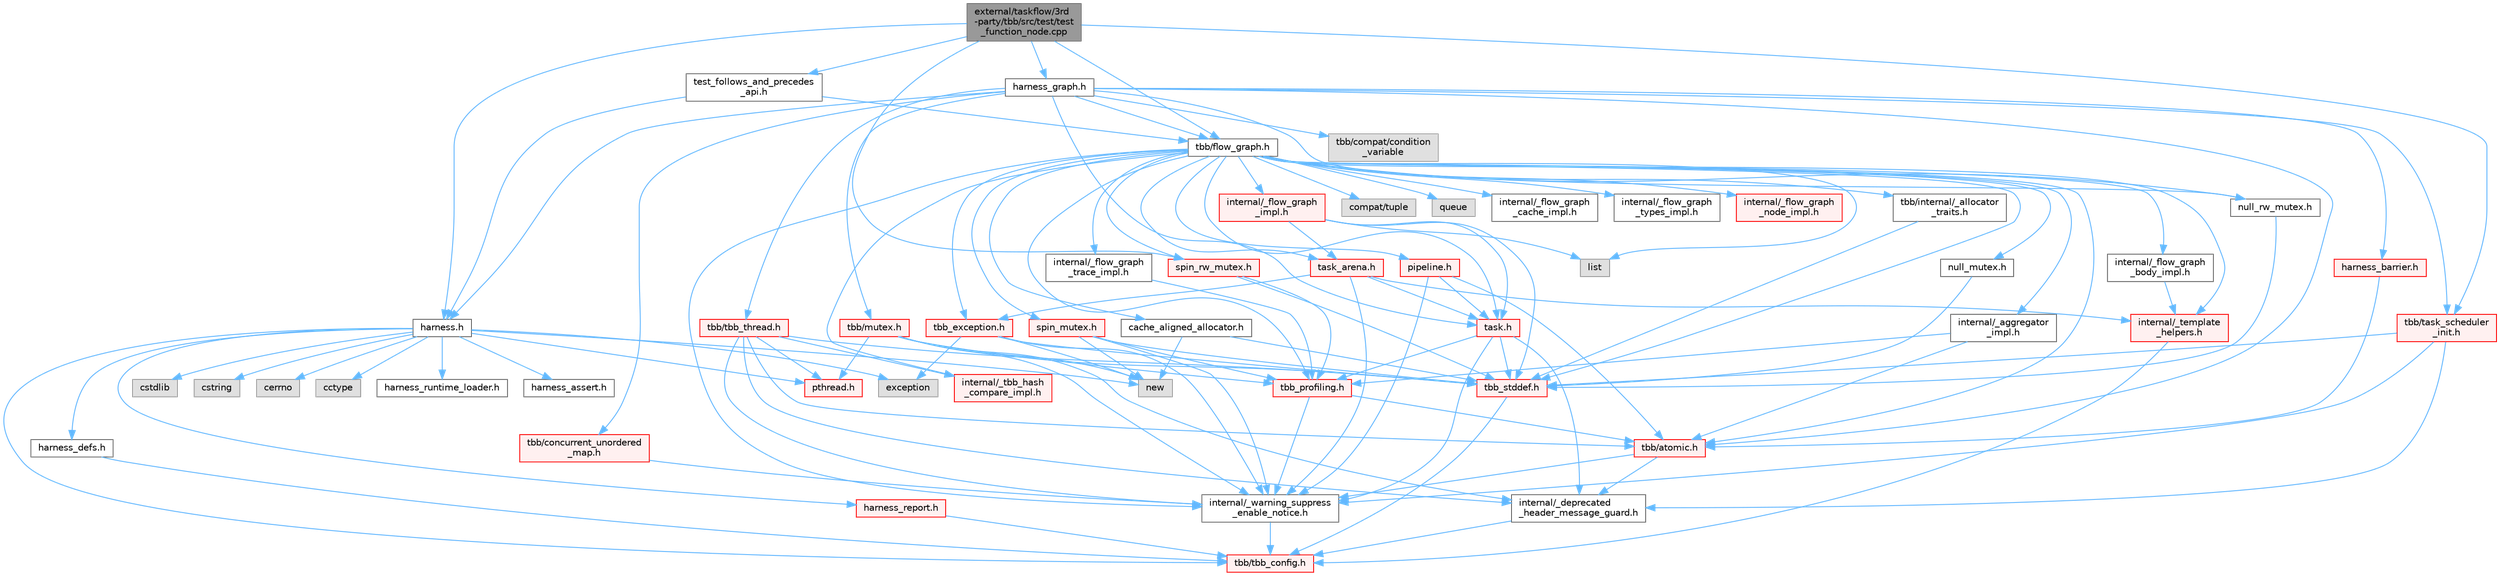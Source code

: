 digraph "external/taskflow/3rd-party/tbb/src/test/test_function_node.cpp"
{
 // LATEX_PDF_SIZE
  bgcolor="transparent";
  edge [fontname=Helvetica,fontsize=10,labelfontname=Helvetica,labelfontsize=10];
  node [fontname=Helvetica,fontsize=10,shape=box,height=0.2,width=0.4];
  Node1 [id="Node000001",label="external/taskflow/3rd\l-party/tbb/src/test/test\l_function_node.cpp",height=0.2,width=0.4,color="gray40", fillcolor="grey60", style="filled", fontcolor="black",tooltip=" "];
  Node1 -> Node2 [id="edge1_Node000001_Node000002",color="steelblue1",style="solid",tooltip=" "];
  Node2 [id="Node000002",label="harness.h",height=0.2,width=0.4,color="grey40", fillcolor="white", style="filled",URL="$harness_8h.html",tooltip=" "];
  Node2 -> Node3 [id="edge2_Node000002_Node000003",color="steelblue1",style="solid",tooltip=" "];
  Node3 [id="Node000003",label="tbb/tbb_config.h",height=0.2,width=0.4,color="red", fillcolor="#FFF0F0", style="filled",URL="$tbb__config_8h.html",tooltip=" "];
  Node2 -> Node5 [id="edge3_Node000002_Node000005",color="steelblue1",style="solid",tooltip=" "];
  Node5 [id="Node000005",label="harness_defs.h",height=0.2,width=0.4,color="grey40", fillcolor="white", style="filled",URL="$harness__defs_8h.html",tooltip=" "];
  Node5 -> Node3 [id="edge4_Node000005_Node000003",color="steelblue1",style="solid",tooltip=" "];
  Node2 -> Node6 [id="edge5_Node000002_Node000006",color="steelblue1",style="solid",tooltip=" "];
  Node6 [id="Node000006",label="cstdlib",height=0.2,width=0.4,color="grey60", fillcolor="#E0E0E0", style="filled",tooltip=" "];
  Node2 -> Node7 [id="edge6_Node000002_Node000007",color="steelblue1",style="solid",tooltip=" "];
  Node7 [id="Node000007",label="cstring",height=0.2,width=0.4,color="grey60", fillcolor="#E0E0E0", style="filled",tooltip=" "];
  Node2 -> Node8 [id="edge7_Node000002_Node000008",color="steelblue1",style="solid",tooltip=" "];
  Node8 [id="Node000008",label="cerrno",height=0.2,width=0.4,color="grey60", fillcolor="#E0E0E0", style="filled",tooltip=" "];
  Node2 -> Node9 [id="edge8_Node000002_Node000009",color="steelblue1",style="solid",tooltip=" "];
  Node9 [id="Node000009",label="cctype",height=0.2,width=0.4,color="grey60", fillcolor="#E0E0E0", style="filled",tooltip=" "];
  Node2 -> Node10 [id="edge9_Node000002_Node000010",color="steelblue1",style="solid",tooltip=" "];
  Node10 [id="Node000010",label="new",height=0.2,width=0.4,color="grey60", fillcolor="#E0E0E0", style="filled",tooltip=" "];
  Node2 -> Node11 [id="edge10_Node000002_Node000011",color="steelblue1",style="solid",tooltip=" "];
  Node11 [id="Node000011",label="pthread.h",height=0.2,width=0.4,color="red", fillcolor="#FFF0F0", style="filled",URL="$pthread_8h.html",tooltip=" "];
  Node2 -> Node57 [id="edge11_Node000002_Node000057",color="steelblue1",style="solid",tooltip=" "];
  Node57 [id="Node000057",label="harness_runtime_loader.h",height=0.2,width=0.4,color="grey40", fillcolor="white", style="filled",URL="$harness__runtime__loader_8h.html",tooltip=" "];
  Node2 -> Node58 [id="edge12_Node000002_Node000058",color="steelblue1",style="solid",tooltip=" "];
  Node58 [id="Node000058",label="harness_report.h",height=0.2,width=0.4,color="red", fillcolor="#FFF0F0", style="filled",URL="$harness__report_8h.html",tooltip=" "];
  Node58 -> Node3 [id="edge13_Node000058_Node000003",color="steelblue1",style="solid",tooltip=" "];
  Node2 -> Node24 [id="edge14_Node000002_Node000024",color="steelblue1",style="solid",tooltip=" "];
  Node24 [id="Node000024",label="exception",height=0.2,width=0.4,color="grey60", fillcolor="#E0E0E0", style="filled",tooltip=" "];
  Node2 -> Node61 [id="edge15_Node000002_Node000061",color="steelblue1",style="solid",tooltip=" "];
  Node61 [id="Node000061",label="harness_assert.h",height=0.2,width=0.4,color="grey40", fillcolor="white", style="filled",URL="$harness__assert_8h.html",tooltip=" "];
  Node1 -> Node62 [id="edge16_Node000001_Node000062",color="steelblue1",style="solid",tooltip=" "];
  Node62 [id="Node000062",label="harness_graph.h",height=0.2,width=0.4,color="grey40", fillcolor="white", style="filled",URL="$harness__graph_8h.html",tooltip=" "];
  Node62 -> Node2 [id="edge17_Node000062_Node000002",color="steelblue1",style="solid",tooltip=" "];
  Node62 -> Node63 [id="edge18_Node000062_Node000063",color="steelblue1",style="solid",tooltip=" "];
  Node63 [id="Node000063",label="harness_barrier.h",height=0.2,width=0.4,color="red", fillcolor="#FFF0F0", style="filled",URL="$harness__barrier_8h.html",tooltip=" "];
  Node63 -> Node64 [id="edge19_Node000063_Node000064",color="steelblue1",style="solid",tooltip=" "];
  Node64 [id="Node000064",label="tbb/atomic.h",height=0.2,width=0.4,color="red", fillcolor="#FFF0F0", style="filled",URL="$external_2taskflow_23rd-party_2tbb_2include_2tbb_2atomic_8h.html",tooltip=" "];
  Node64 -> Node65 [id="edge20_Node000064_Node000065",color="steelblue1",style="solid",tooltip=" "];
  Node65 [id="Node000065",label="internal/_deprecated\l_header_message_guard.h",height=0.2,width=0.4,color="grey40", fillcolor="white", style="filled",URL="$__deprecated__header__message__guard_8h.html",tooltip=" "];
  Node65 -> Node3 [id="edge21_Node000065_Node000003",color="steelblue1",style="solid",tooltip=" "];
  Node64 -> Node66 [id="edge22_Node000064_Node000066",color="steelblue1",style="solid",tooltip=" "];
  Node66 [id="Node000066",label="internal/_warning_suppress\l_enable_notice.h",height=0.2,width=0.4,color="grey40", fillcolor="white", style="filled",URL="$__warning__suppress__enable__notice_8h.html",tooltip=" "];
  Node66 -> Node3 [id="edge23_Node000066_Node000003",color="steelblue1",style="solid",tooltip=" "];
  Node62 -> Node73 [id="edge24_Node000062_Node000073",color="steelblue1",style="solid",tooltip=" "];
  Node73 [id="Node000073",label="tbb/flow_graph.h",height=0.2,width=0.4,color="grey40", fillcolor="white", style="filled",URL="$flow__graph_8h.html",tooltip="The graph related classes and functions"];
  Node73 -> Node66 [id="edge25_Node000073_Node000066",color="steelblue1",style="solid",tooltip=" "];
  Node73 -> Node68 [id="edge26_Node000073_Node000068",color="steelblue1",style="solid",tooltip=" "];
  Node68 [id="Node000068",label="tbb_stddef.h",height=0.2,width=0.4,color="red", fillcolor="#FFF0F0", style="filled",URL="$tbb__stddef_8h.html",tooltip=" "];
  Node68 -> Node3 [id="edge27_Node000068_Node000003",color="steelblue1",style="solid",tooltip=" "];
  Node73 -> Node64 [id="edge28_Node000073_Node000064",color="steelblue1",style="solid",tooltip=" "];
  Node73 -> Node74 [id="edge29_Node000073_Node000074",color="steelblue1",style="solid",tooltip=" "];
  Node74 [id="Node000074",label="spin_mutex.h",height=0.2,width=0.4,color="red", fillcolor="#FFF0F0", style="filled",URL="$external_2taskflow_23rd-party_2tbb_2include_2tbb_2spin__mutex_8h.html",tooltip=" "];
  Node74 -> Node66 [id="edge30_Node000074_Node000066",color="steelblue1",style="solid",tooltip=" "];
  Node74 -> Node10 [id="edge31_Node000074_Node000010",color="steelblue1",style="solid",tooltip=" "];
  Node74 -> Node68 [id="edge32_Node000074_Node000068",color="steelblue1",style="solid",tooltip=" "];
  Node74 -> Node76 [id="edge33_Node000074_Node000076",color="steelblue1",style="solid",tooltip=" "];
  Node76 [id="Node000076",label="tbb_profiling.h",height=0.2,width=0.4,color="red", fillcolor="#FFF0F0", style="filled",URL="$tbb__profiling_8h.html",tooltip=" "];
  Node76 -> Node66 [id="edge34_Node000076_Node000066",color="steelblue1",style="solid",tooltip=" "];
  Node76 -> Node64 [id="edge35_Node000076_Node000064",color="steelblue1",style="solid",tooltip=" "];
  Node73 -> Node79 [id="edge36_Node000073_Node000079",color="steelblue1",style="solid",tooltip=" "];
  Node79 [id="Node000079",label="null_mutex.h",height=0.2,width=0.4,color="grey40", fillcolor="white", style="filled",URL="$external_2taskflow_23rd-party_2tbb_2include_2tbb_2null__mutex_8h.html",tooltip=" "];
  Node79 -> Node68 [id="edge37_Node000079_Node000068",color="steelblue1",style="solid",tooltip=" "];
  Node73 -> Node80 [id="edge38_Node000073_Node000080",color="steelblue1",style="solid",tooltip=" "];
  Node80 [id="Node000080",label="spin_rw_mutex.h",height=0.2,width=0.4,color="red", fillcolor="#FFF0F0", style="filled",URL="$spin__rw__mutex_8h.html",tooltip=" "];
  Node80 -> Node68 [id="edge39_Node000080_Node000068",color="steelblue1",style="solid",tooltip=" "];
  Node80 -> Node76 [id="edge40_Node000080_Node000076",color="steelblue1",style="solid",tooltip=" "];
  Node73 -> Node81 [id="edge41_Node000073_Node000081",color="steelblue1",style="solid",tooltip=" "];
  Node81 [id="Node000081",label="null_rw_mutex.h",height=0.2,width=0.4,color="grey40", fillcolor="white", style="filled",URL="$null__rw__mutex_8h.html",tooltip=" "];
  Node81 -> Node68 [id="edge42_Node000081_Node000068",color="steelblue1",style="solid",tooltip=" "];
  Node73 -> Node82 [id="edge43_Node000073_Node000082",color="steelblue1",style="solid",tooltip=" "];
  Node82 [id="Node000082",label="task.h",height=0.2,width=0.4,color="red", fillcolor="#FFF0F0", style="filled",URL="$task_8h.html",tooltip=" "];
  Node82 -> Node65 [id="edge44_Node000082_Node000065",color="steelblue1",style="solid",tooltip=" "];
  Node82 -> Node66 [id="edge45_Node000082_Node000066",color="steelblue1",style="solid",tooltip=" "];
  Node82 -> Node68 [id="edge46_Node000082_Node000068",color="steelblue1",style="solid",tooltip=" "];
  Node82 -> Node76 [id="edge47_Node000082_Node000076",color="steelblue1",style="solid",tooltip=" "];
  Node73 -> Node84 [id="edge48_Node000073_Node000084",color="steelblue1",style="solid",tooltip=" "];
  Node84 [id="Node000084",label="cache_aligned_allocator.h",height=0.2,width=0.4,color="grey40", fillcolor="white", style="filled",URL="$cache__aligned__allocator_8h.html",tooltip=" "];
  Node84 -> Node10 [id="edge49_Node000084_Node000010",color="steelblue1",style="solid",tooltip=" "];
  Node84 -> Node68 [id="edge50_Node000084_Node000068",color="steelblue1",style="solid",tooltip=" "];
  Node73 -> Node85 [id="edge51_Node000073_Node000085",color="steelblue1",style="solid",tooltip=" "];
  Node85 [id="Node000085",label="tbb_exception.h",height=0.2,width=0.4,color="red", fillcolor="#FFF0F0", style="filled",URL="$tbb__exception_8h.html",tooltip=" "];
  Node85 -> Node66 [id="edge52_Node000085_Node000066",color="steelblue1",style="solid",tooltip=" "];
  Node85 -> Node68 [id="edge53_Node000085_Node000068",color="steelblue1",style="solid",tooltip=" "];
  Node85 -> Node24 [id="edge54_Node000085_Node000024",color="steelblue1",style="solid",tooltip=" "];
  Node85 -> Node10 [id="edge55_Node000085_Node000010",color="steelblue1",style="solid",tooltip=" "];
  Node73 -> Node88 [id="edge56_Node000073_Node000088",color="steelblue1",style="solid",tooltip=" "];
  Node88 [id="Node000088",label="pipeline.h",height=0.2,width=0.4,color="red", fillcolor="#FFF0F0", style="filled",URL="$pipeline_8h.html",tooltip=" "];
  Node88 -> Node66 [id="edge57_Node000088_Node000066",color="steelblue1",style="solid",tooltip=" "];
  Node88 -> Node64 [id="edge58_Node000088_Node000064",color="steelblue1",style="solid",tooltip=" "];
  Node88 -> Node82 [id="edge59_Node000088_Node000082",color="steelblue1",style="solid",tooltip=" "];
  Node73 -> Node89 [id="edge60_Node000073_Node000089",color="steelblue1",style="solid",tooltip=" "];
  Node89 [id="Node000089",label="internal/_template\l_helpers.h",height=0.2,width=0.4,color="red", fillcolor="#FFF0F0", style="filled",URL="$__template__helpers_8h.html",tooltip=" "];
  Node89 -> Node3 [id="edge61_Node000089_Node000003",color="steelblue1",style="solid",tooltip=" "];
  Node73 -> Node90 [id="edge62_Node000073_Node000090",color="steelblue1",style="solid",tooltip=" "];
  Node90 [id="Node000090",label="internal/_aggregator\l_impl.h",height=0.2,width=0.4,color="grey40", fillcolor="white", style="filled",URL="$__aggregator__impl_8h.html",tooltip=" "];
  Node90 -> Node64 [id="edge63_Node000090_Node000064",color="steelblue1",style="solid",tooltip=" "];
  Node90 -> Node76 [id="edge64_Node000090_Node000076",color="steelblue1",style="solid",tooltip=" "];
  Node73 -> Node91 [id="edge65_Node000073_Node000091",color="steelblue1",style="solid",tooltip=" "];
  Node91 [id="Node000091",label="tbb/internal/_allocator\l_traits.h",height=0.2,width=0.4,color="grey40", fillcolor="white", style="filled",URL="$__allocator__traits_8h.html",tooltip=" "];
  Node91 -> Node68 [id="edge66_Node000091_Node000068",color="steelblue1",style="solid",tooltip=" "];
  Node73 -> Node76 [id="edge67_Node000073_Node000076",color="steelblue1",style="solid",tooltip=" "];
  Node73 -> Node92 [id="edge68_Node000073_Node000092",color="steelblue1",style="solid",tooltip=" "];
  Node92 [id="Node000092",label="task_arena.h",height=0.2,width=0.4,color="red", fillcolor="#FFF0F0", style="filled",URL="$task__arena_8h.html",tooltip=" "];
  Node92 -> Node66 [id="edge69_Node000092_Node000066",color="steelblue1",style="solid",tooltip=" "];
  Node92 -> Node82 [id="edge70_Node000092_Node000082",color="steelblue1",style="solid",tooltip=" "];
  Node92 -> Node85 [id="edge71_Node000092_Node000085",color="steelblue1",style="solid",tooltip=" "];
  Node92 -> Node89 [id="edge72_Node000092_Node000089",color="steelblue1",style="solid",tooltip=" "];
  Node73 -> Node93 [id="edge73_Node000073_Node000093",color="steelblue1",style="solid",tooltip=" "];
  Node93 [id="Node000093",label="compat/tuple",height=0.2,width=0.4,color="grey60", fillcolor="#E0E0E0", style="filled",tooltip=" "];
  Node73 -> Node94 [id="edge74_Node000073_Node000094",color="steelblue1",style="solid",tooltip=" "];
  Node94 [id="Node000094",label="list",height=0.2,width=0.4,color="grey60", fillcolor="#E0E0E0", style="filled",tooltip=" "];
  Node73 -> Node95 [id="edge75_Node000073_Node000095",color="steelblue1",style="solid",tooltip=" "];
  Node95 [id="Node000095",label="queue",height=0.2,width=0.4,color="grey60", fillcolor="#E0E0E0", style="filled",tooltip=" "];
  Node73 -> Node96 [id="edge76_Node000073_Node000096",color="steelblue1",style="solid",tooltip=" "];
  Node96 [id="Node000096",label="internal/_flow_graph\l_impl.h",height=0.2,width=0.4,color="red", fillcolor="#FFF0F0", style="filled",URL="$__flow__graph__impl_8h.html",tooltip=" "];
  Node96 -> Node68 [id="edge77_Node000096_Node000068",color="steelblue1",style="solid",tooltip=" "];
  Node96 -> Node82 [id="edge78_Node000096_Node000082",color="steelblue1",style="solid",tooltip=" "];
  Node96 -> Node92 [id="edge79_Node000096_Node000092",color="steelblue1",style="solid",tooltip=" "];
  Node96 -> Node94 [id="edge80_Node000096_Node000094",color="steelblue1",style="solid",tooltip=" "];
  Node73 -> Node98 [id="edge81_Node000073_Node000098",color="steelblue1",style="solid",tooltip=" "];
  Node98 [id="Node000098",label="internal/_flow_graph\l_trace_impl.h",height=0.2,width=0.4,color="grey40", fillcolor="white", style="filled",URL="$__flow__graph__trace__impl_8h.html",tooltip=" "];
  Node98 -> Node76 [id="edge82_Node000098_Node000076",color="steelblue1",style="solid",tooltip=" "];
  Node73 -> Node99 [id="edge83_Node000073_Node000099",color="steelblue1",style="solid",tooltip=" "];
  Node99 [id="Node000099",label="internal/_tbb_hash\l_compare_impl.h",height=0.2,width=0.4,color="red", fillcolor="#FFF0F0", style="filled",URL="$__tbb__hash__compare__impl_8h.html",tooltip=" "];
  Node73 -> Node100 [id="edge84_Node000073_Node000100",color="steelblue1",style="solid",tooltip=" "];
  Node100 [id="Node000100",label="internal/_flow_graph\l_body_impl.h",height=0.2,width=0.4,color="grey40", fillcolor="white", style="filled",URL="$__flow__graph__body__impl_8h.html",tooltip=" "];
  Node100 -> Node89 [id="edge85_Node000100_Node000089",color="steelblue1",style="solid",tooltip=" "];
  Node73 -> Node101 [id="edge86_Node000073_Node000101",color="steelblue1",style="solid",tooltip=" "];
  Node101 [id="Node000101",label="internal/_flow_graph\l_cache_impl.h",height=0.2,width=0.4,color="grey40", fillcolor="white", style="filled",URL="$__flow__graph__cache__impl_8h.html",tooltip=" "];
  Node73 -> Node102 [id="edge87_Node000073_Node000102",color="steelblue1",style="solid",tooltip=" "];
  Node102 [id="Node000102",label="internal/_flow_graph\l_types_impl.h",height=0.2,width=0.4,color="grey40", fillcolor="white", style="filled",URL="$__flow__graph__types__impl_8h.html",tooltip=" "];
  Node73 -> Node103 [id="edge88_Node000073_Node000103",color="steelblue1",style="solid",tooltip=" "];
  Node103 [id="Node000103",label="internal/_flow_graph\l_node_impl.h",height=0.2,width=0.4,color="red", fillcolor="#FFF0F0", style="filled",URL="$__flow__graph__node__impl_8h.html",tooltip=" "];
  Node62 -> Node81 [id="edge89_Node000062_Node000081",color="steelblue1",style="solid",tooltip=" "];
  Node62 -> Node64 [id="edge90_Node000062_Node000064",color="steelblue1",style="solid",tooltip=" "];
  Node62 -> Node105 [id="edge91_Node000062_Node000105",color="steelblue1",style="solid",tooltip=" "];
  Node105 [id="Node000105",label="tbb/concurrent_unordered\l_map.h",height=0.2,width=0.4,color="red", fillcolor="#FFF0F0", style="filled",URL="$concurrent__unordered__map_8h.html",tooltip=" "];
  Node105 -> Node66 [id="edge92_Node000105_Node000066",color="steelblue1",style="solid",tooltip=" "];
  Node62 -> Node82 [id="edge93_Node000062_Node000082",color="steelblue1",style="solid",tooltip=" "];
  Node62 -> Node109 [id="edge94_Node000062_Node000109",color="steelblue1",style="solid",tooltip=" "];
  Node109 [id="Node000109",label="tbb/task_scheduler\l_init.h",height=0.2,width=0.4,color="red", fillcolor="#FFF0F0", style="filled",URL="$task__scheduler__init_8h.html",tooltip=" "];
  Node109 -> Node65 [id="edge95_Node000109_Node000065",color="steelblue1",style="solid",tooltip=" "];
  Node109 -> Node66 [id="edge96_Node000109_Node000066",color="steelblue1",style="solid",tooltip=" "];
  Node109 -> Node68 [id="edge97_Node000109_Node000068",color="steelblue1",style="solid",tooltip=" "];
  Node62 -> Node111 [id="edge98_Node000062_Node000111",color="steelblue1",style="solid",tooltip=" "];
  Node111 [id="Node000111",label="tbb/compat/condition\l_variable",height=0.2,width=0.4,color="grey60", fillcolor="#E0E0E0", style="filled",tooltip=" "];
  Node62 -> Node112 [id="edge99_Node000062_Node000112",color="steelblue1",style="solid",tooltip=" "];
  Node112 [id="Node000112",label="tbb/mutex.h",height=0.2,width=0.4,color="red", fillcolor="#FFF0F0", style="filled",URL="$mutex_8h.html",tooltip=" "];
  Node112 -> Node65 [id="edge100_Node000112_Node000065",color="steelblue1",style="solid",tooltip=" "];
  Node112 -> Node66 [id="edge101_Node000112_Node000066",color="steelblue1",style="solid",tooltip=" "];
  Node112 -> Node11 [id="edge102_Node000112_Node000011",color="steelblue1",style="solid",tooltip=" "];
  Node112 -> Node10 [id="edge103_Node000112_Node000010",color="steelblue1",style="solid",tooltip=" "];
  Node112 -> Node68 [id="edge104_Node000112_Node000068",color="steelblue1",style="solid",tooltip=" "];
  Node112 -> Node76 [id="edge105_Node000112_Node000076",color="steelblue1",style="solid",tooltip=" "];
  Node62 -> Node113 [id="edge106_Node000062_Node000113",color="steelblue1",style="solid",tooltip=" "];
  Node113 [id="Node000113",label="tbb/tbb_thread.h",height=0.2,width=0.4,color="red", fillcolor="#FFF0F0", style="filled",URL="$tbb__thread_8h.html",tooltip=" "];
  Node113 -> Node65 [id="edge107_Node000113_Node000065",color="steelblue1",style="solid",tooltip=" "];
  Node113 -> Node66 [id="edge108_Node000113_Node000066",color="steelblue1",style="solid",tooltip=" "];
  Node113 -> Node68 [id="edge109_Node000113_Node000068",color="steelblue1",style="solid",tooltip=" "];
  Node113 -> Node11 [id="edge110_Node000113_Node000011",color="steelblue1",style="solid",tooltip=" "];
  Node113 -> Node64 [id="edge111_Node000113_Node000064",color="steelblue1",style="solid",tooltip=" "];
  Node113 -> Node99 [id="edge112_Node000113_Node000099",color="steelblue1",style="solid",tooltip=" "];
  Node1 -> Node73 [id="edge113_Node000001_Node000073",color="steelblue1",style="solid",tooltip=" "];
  Node1 -> Node109 [id="edge114_Node000001_Node000109",color="steelblue1",style="solid",tooltip=" "];
  Node1 -> Node80 [id="edge115_Node000001_Node000080",color="steelblue1",style="solid",tooltip=" "];
  Node1 -> Node115 [id="edge116_Node000001_Node000115",color="steelblue1",style="solid",tooltip=" "];
  Node115 [id="Node000115",label="test_follows_and_precedes\l_api.h",height=0.2,width=0.4,color="grey40", fillcolor="white", style="filled",URL="$test__follows__and__precedes__api_8h.html",tooltip=" "];
  Node115 -> Node2 [id="edge117_Node000115_Node000002",color="steelblue1",style="solid",tooltip=" "];
  Node115 -> Node73 [id="edge118_Node000115_Node000073",color="steelblue1",style="solid",tooltip=" "];
}
